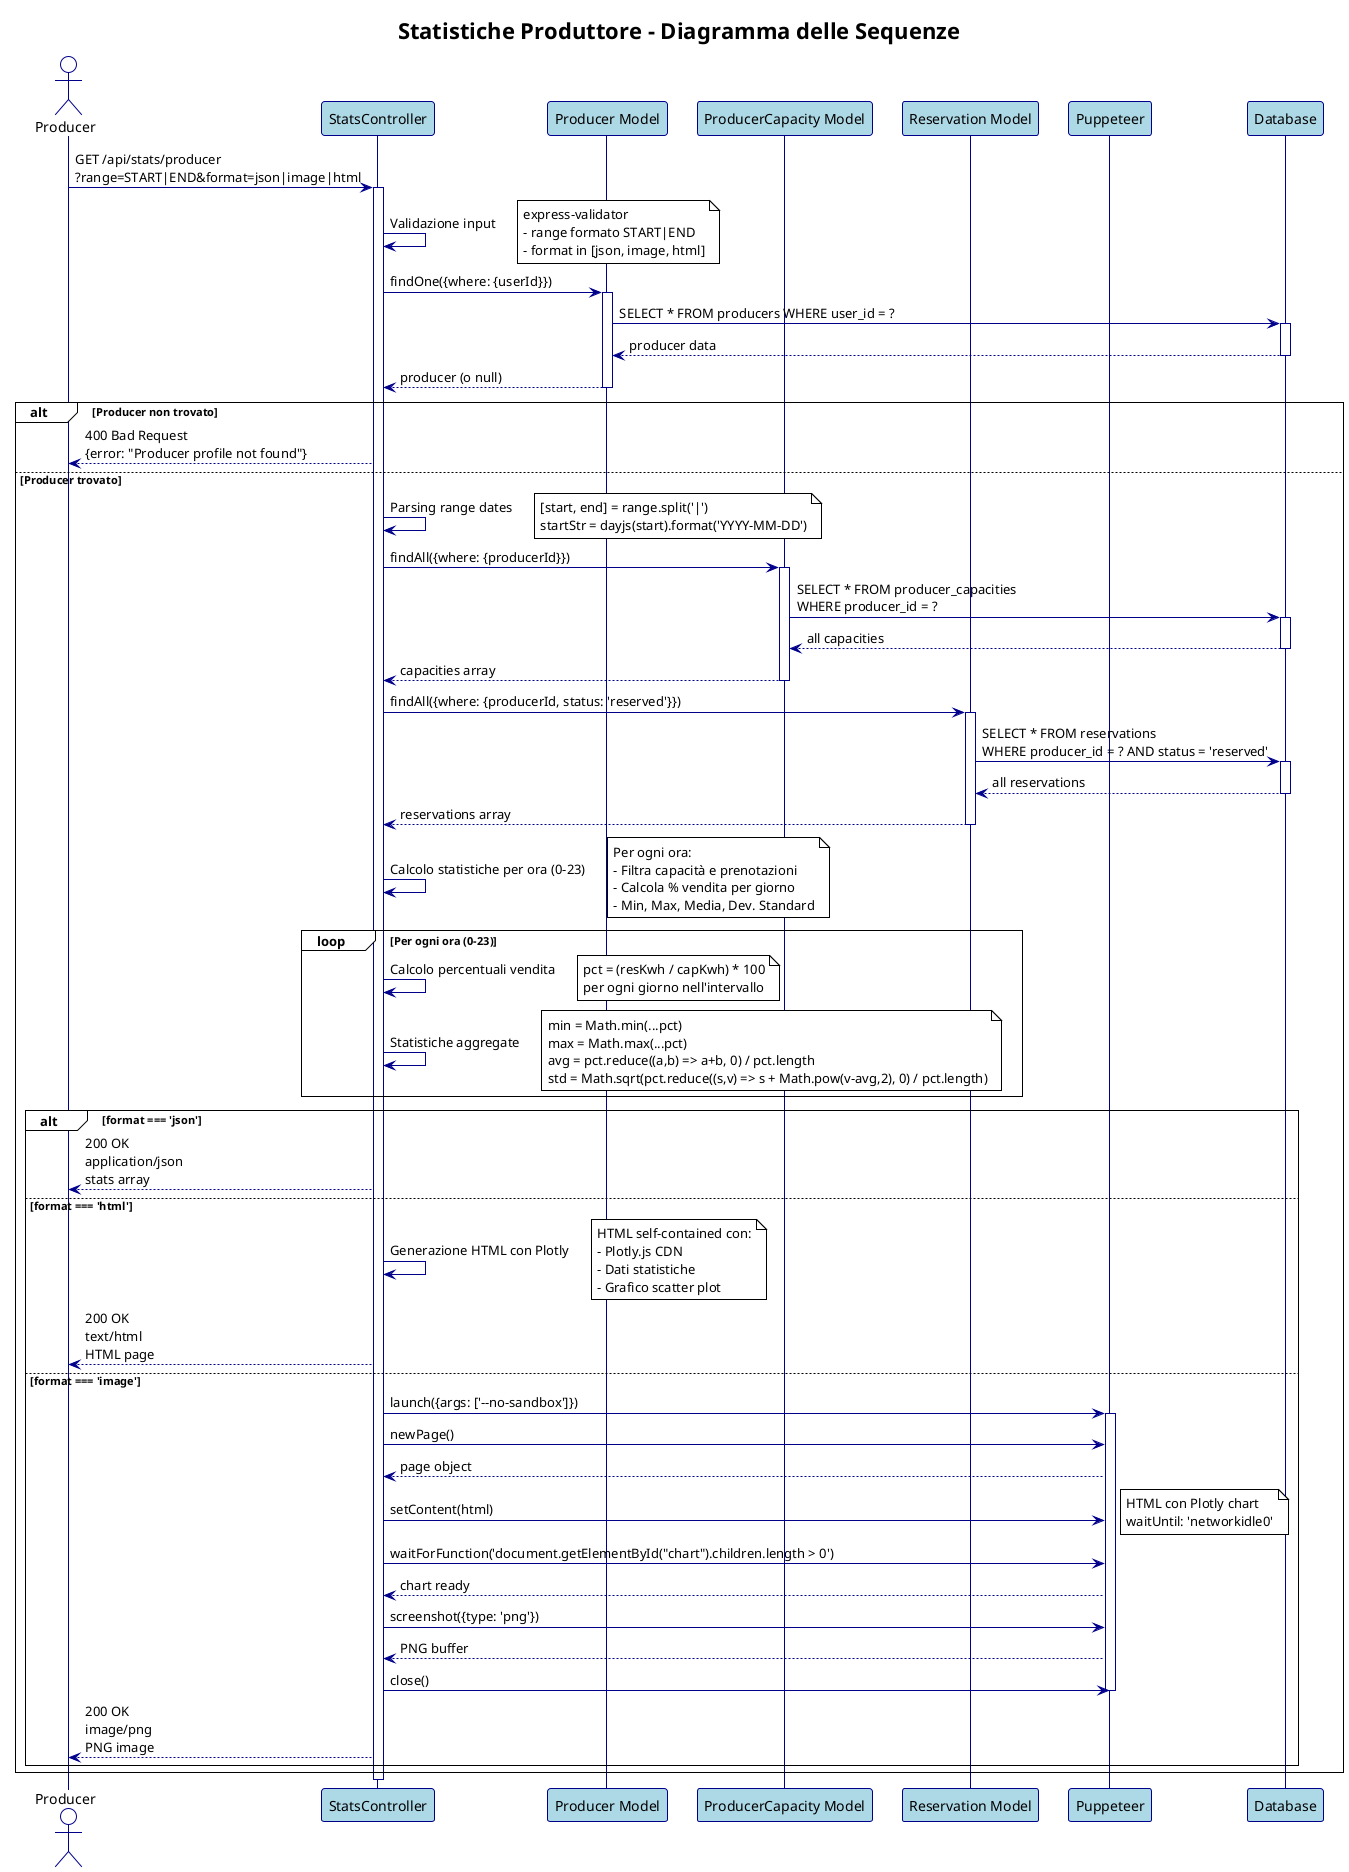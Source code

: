 @startuml Producer Statistics Sequence Diagram

!theme plain
skinparam sequence {
    ArrowColor DarkBlue
    ActorBorderColor DarkBlue
    LifeLineBorderColor DarkBlue
    ParticipantBorderColor DarkBlue
    ParticipantBackgroundColor LightBlue
}

title Statistiche Produttore - Diagramma delle Sequenze

actor "Producer" as P
participant "StatsController" as SC
participant "Producer Model" as PM
participant "ProducerCapacity Model" as PCM
participant "Reservation Model" as RM
participant "Puppeteer" as PU
participant "Database" as DB

P -> SC: GET /api/stats/producer\n?range=START|END&format=json|image|html
activate SC

SC -> SC: Validazione input
note right: express-validator\n- range formato START|END\n- format in [json, image, html]

SC -> PM: findOne({where: {userId}})
activate PM
PM -> DB: SELECT * FROM producers WHERE user_id = ?
activate DB
DB --> PM: producer data
deactivate DB
PM --> SC: producer (o null)
deactivate PM

alt Producer non trovato
    SC --> P: 400 Bad Request\n{error: "Producer profile not found"}
else Producer trovato
    SC -> SC: Parsing range dates
    note right: [start, end] = range.split('|')\nstartStr = dayjs(start).format('YYYY-MM-DD')
    
    SC -> PCM: findAll({where: {producerId}})
    activate PCM
    PCM -> DB: SELECT * FROM producer_capacities\nWHERE producer_id = ?
    activate DB
    DB --> PCM: all capacities
    deactivate DB
    PCM --> SC: capacities array
    deactivate PCM
    
    SC -> RM: findAll({where: {producerId, status: 'reserved'}})
    activate RM
    RM -> DB: SELECT * FROM reservations\nWHERE producer_id = ? AND status = 'reserved'
    activate DB
    DB --> RM: all reservations
    deactivate DB
    RM --> SC: reservations array
    deactivate RM
    
    SC -> SC: Calcolo statistiche per ora (0-23)
    note right: Per ogni ora:\n- Filtra capacità e prenotazioni\n- Calcola % vendita per giorno\n- Min, Max, Media, Dev. Standard
    
    loop Per ogni ora (0-23)
        SC -> SC: Calcolo percentuali vendita
        note right: pct = (resKwh / capKwh) * 100\nper ogni giorno nell'intervallo
        
        SC -> SC: Statistiche aggregate
        note right: min = Math.min(...pct)\nmax = Math.max(...pct)\navg = pct.reduce((a,b) => a+b, 0) / pct.length\nstd = Math.sqrt(pct.reduce((s,v) => s + Math.pow(v-avg,2), 0) / pct.length)
    end
    
    alt format === 'json'
        SC --> P: 200 OK\napplication/json\nstats array
    else format === 'html'
        SC -> SC: Generazione HTML con Plotly
        note right: HTML self-contained con:\n- Plotly.js CDN\n- Dati statistiche\n- Grafico scatter plot
        
        SC --> P: 200 OK\ntext/html\nHTML page
    else format === 'image'
        SC -> PU: launch({args: ['--no-sandbox']})
        activate PU
        
        SC -> PU: newPage()
        PU --> SC: page object
        
        SC -> PU: setContent(html)
        note right: HTML con Plotly chart\nwaitUntil: 'networkidle0'
        
        SC -> PU: waitForFunction('document.getElementById("chart").children.length > 0')
        PU --> SC: chart ready
        
        SC -> PU: screenshot({type: 'png'})
        PU --> SC: PNG buffer
        
        SC -> PU: close()
        deactivate PU
        
        SC --> P: 200 OK\nimage/png\nPNG image
    end
end

deactivate SC

@enduml

